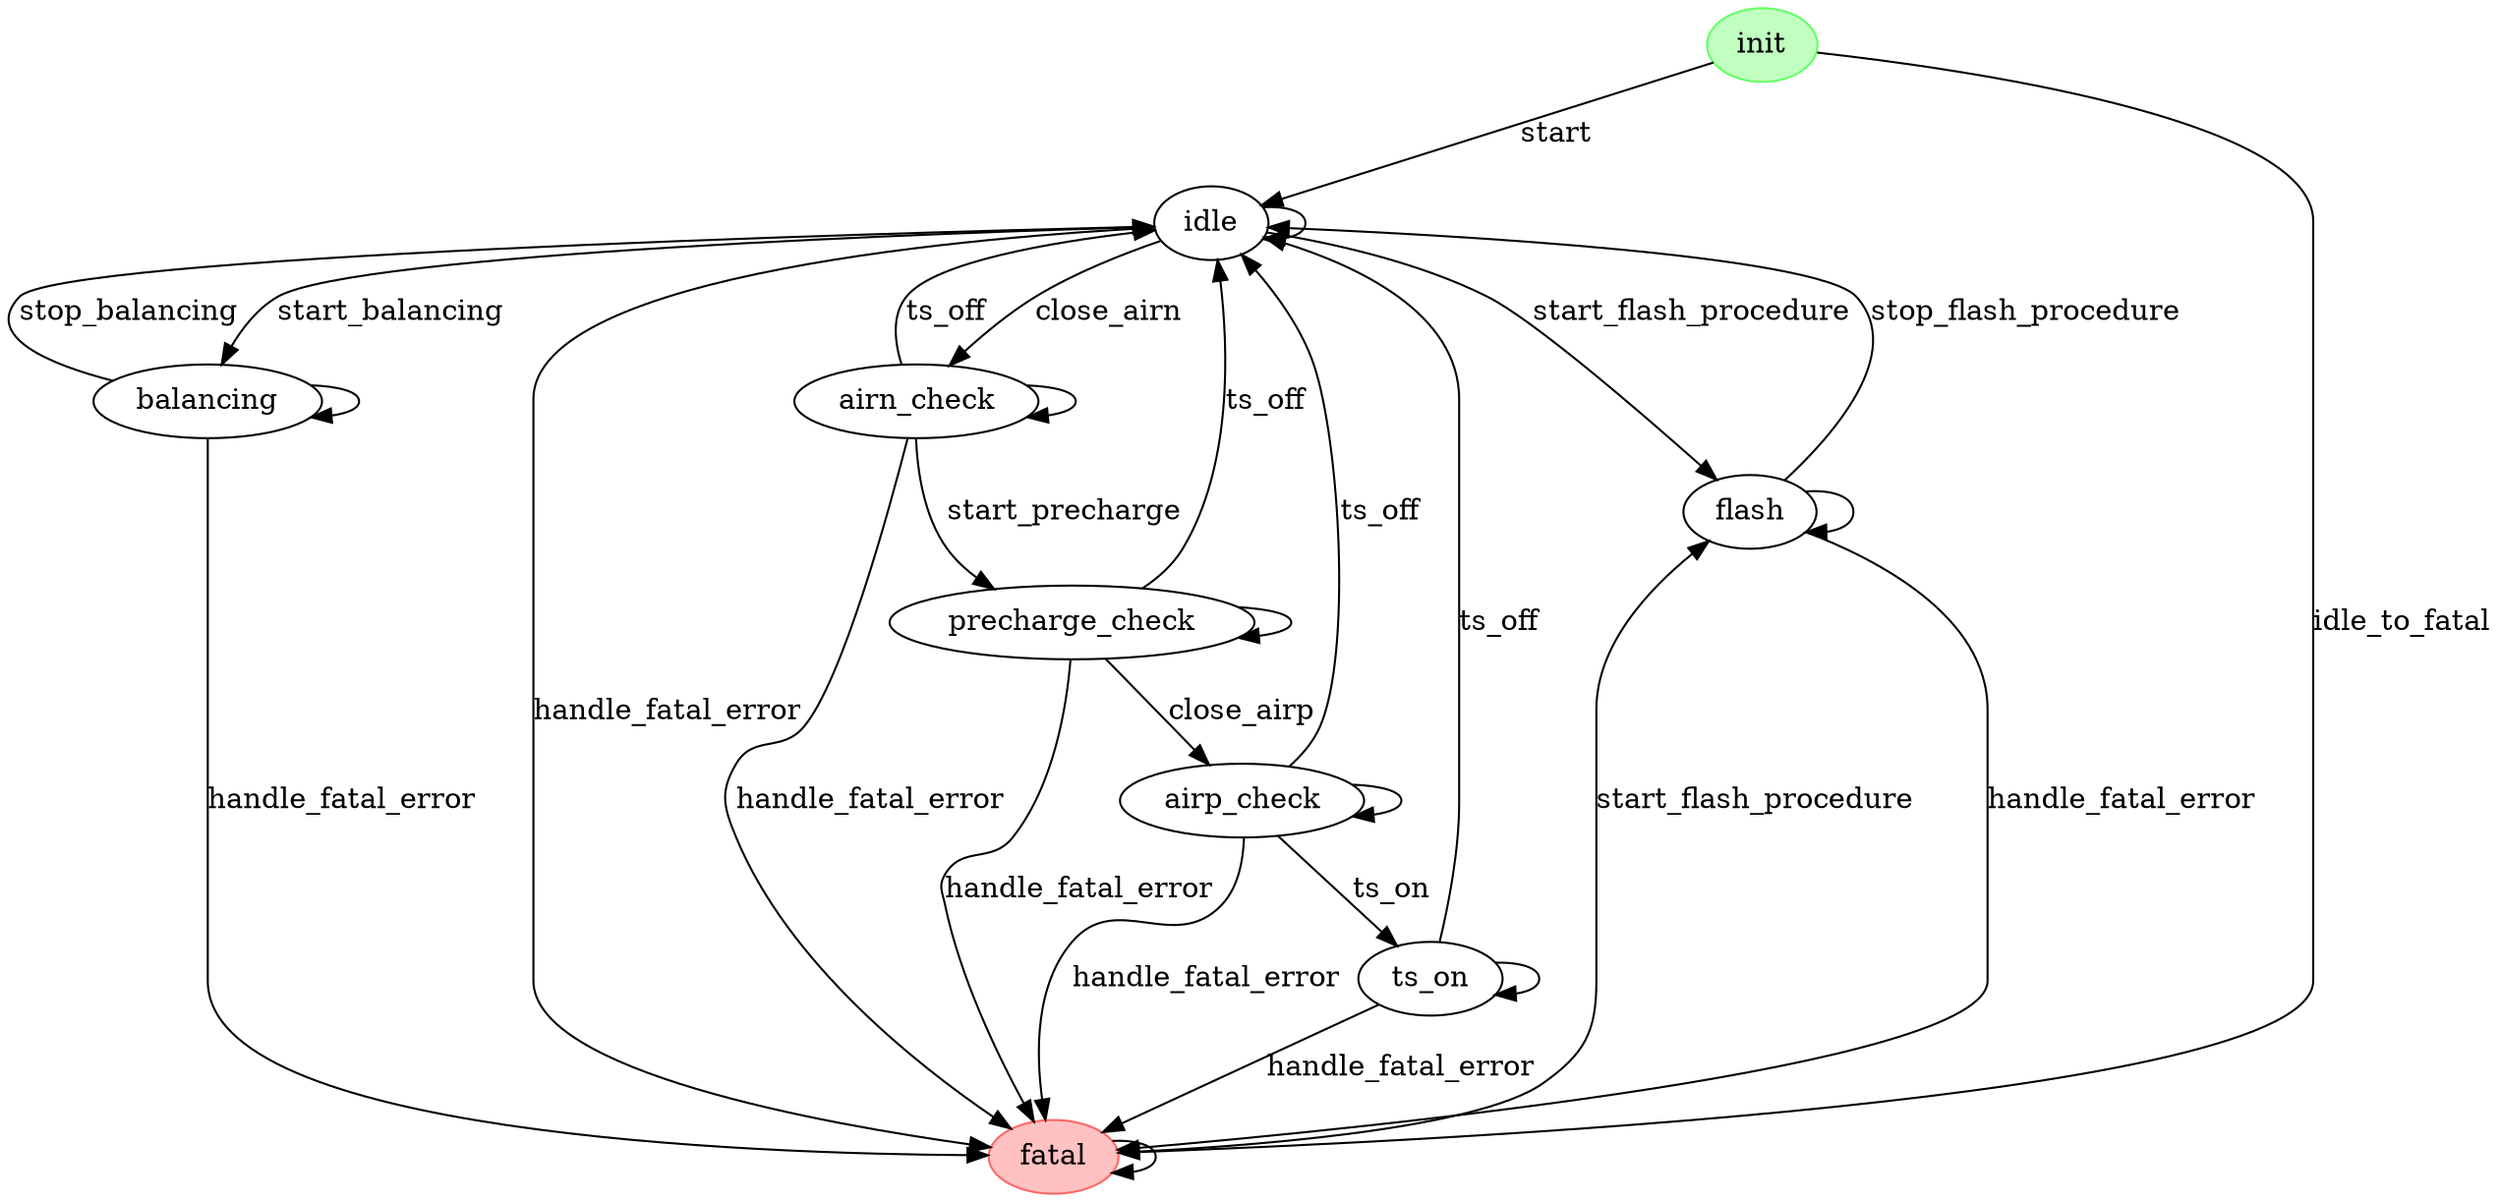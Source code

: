 digraph "fsm" {
    bgcolor="white"
    layout="dot"
    center=true
    concentrate=false
    // splines="ortho"

    init [
        style="filled"
        color="#66ff66"
        fillcolor="#c1ffc1"
    ]
    idle
    flash
    balancing
    airn_check
    precharge_check
    airp_check
    ts_on
    fatal [
        style="filled"
        color="#ff6666"
        fillcolor="#ffc1c1"
    ]

    init -> idle [label="start"]
    init -> fatal [label="idle_to_fatal"]

    idle -> idle
    idle -> balancing [label="start_balancing"]
    idle -> airn_check [label="close_airn"]
    idle -> fatal [label="handle_fatal_error"]
    idle -> flash [label="start_flash_procedure"]

    flash -> flash
    flash -> idle [label="stop_flash_procedure"]
    flash -> fatal [label="handle_fatal_error"]

    balancing -> balancing
    balancing -> idle [label="stop_balancing"]
    balancing -> fatal [label="handle_fatal_error"]

    airn_check -> airn_check
    airn_check -> idle [label="ts_off"]
    airn_check -> precharge_check [label="start_precharge"]
    airn_check -> fatal [label="handle_fatal_error"]

    precharge_check -> precharge_check
    precharge_check -> idle [label="ts_off"]
    precharge_check -> airp_check [label="close_airp"]
    precharge_check -> fatal [label="handle_fatal_error"]

    airp_check -> airp_check
    airp_check -> idle [label="ts_off"]
    airp_check -> ts_on [label="ts_on"]
    airp_check -> fatal [label="handle_fatal_error"]

    ts_on -> ts_on
    ts_on -> idle [label="ts_off"]
    ts_on -> fatal [label="handle_fatal_error"]

    fatal -> fatal
    fatal -> flash [label="start_flash_procedure"]
}

